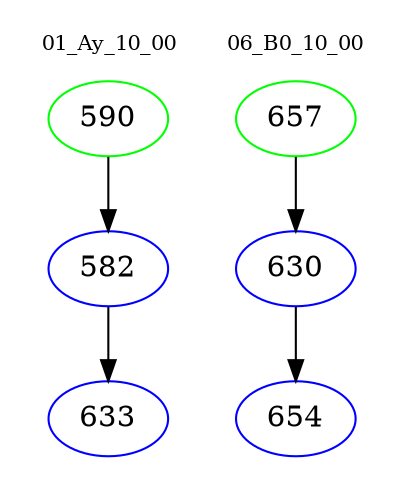digraph{
subgraph cluster_0 {
color = white
label = "01_Ay_10_00";
fontsize=10;
T0_590 [label="590", color="green"]
T0_590 -> T0_582 [color="black"]
T0_582 [label="582", color="blue"]
T0_582 -> T0_633 [color="black"]
T0_633 [label="633", color="blue"]
}
subgraph cluster_1 {
color = white
label = "06_B0_10_00";
fontsize=10;
T1_657 [label="657", color="green"]
T1_657 -> T1_630 [color="black"]
T1_630 [label="630", color="blue"]
T1_630 -> T1_654 [color="black"]
T1_654 [label="654", color="blue"]
}
}
